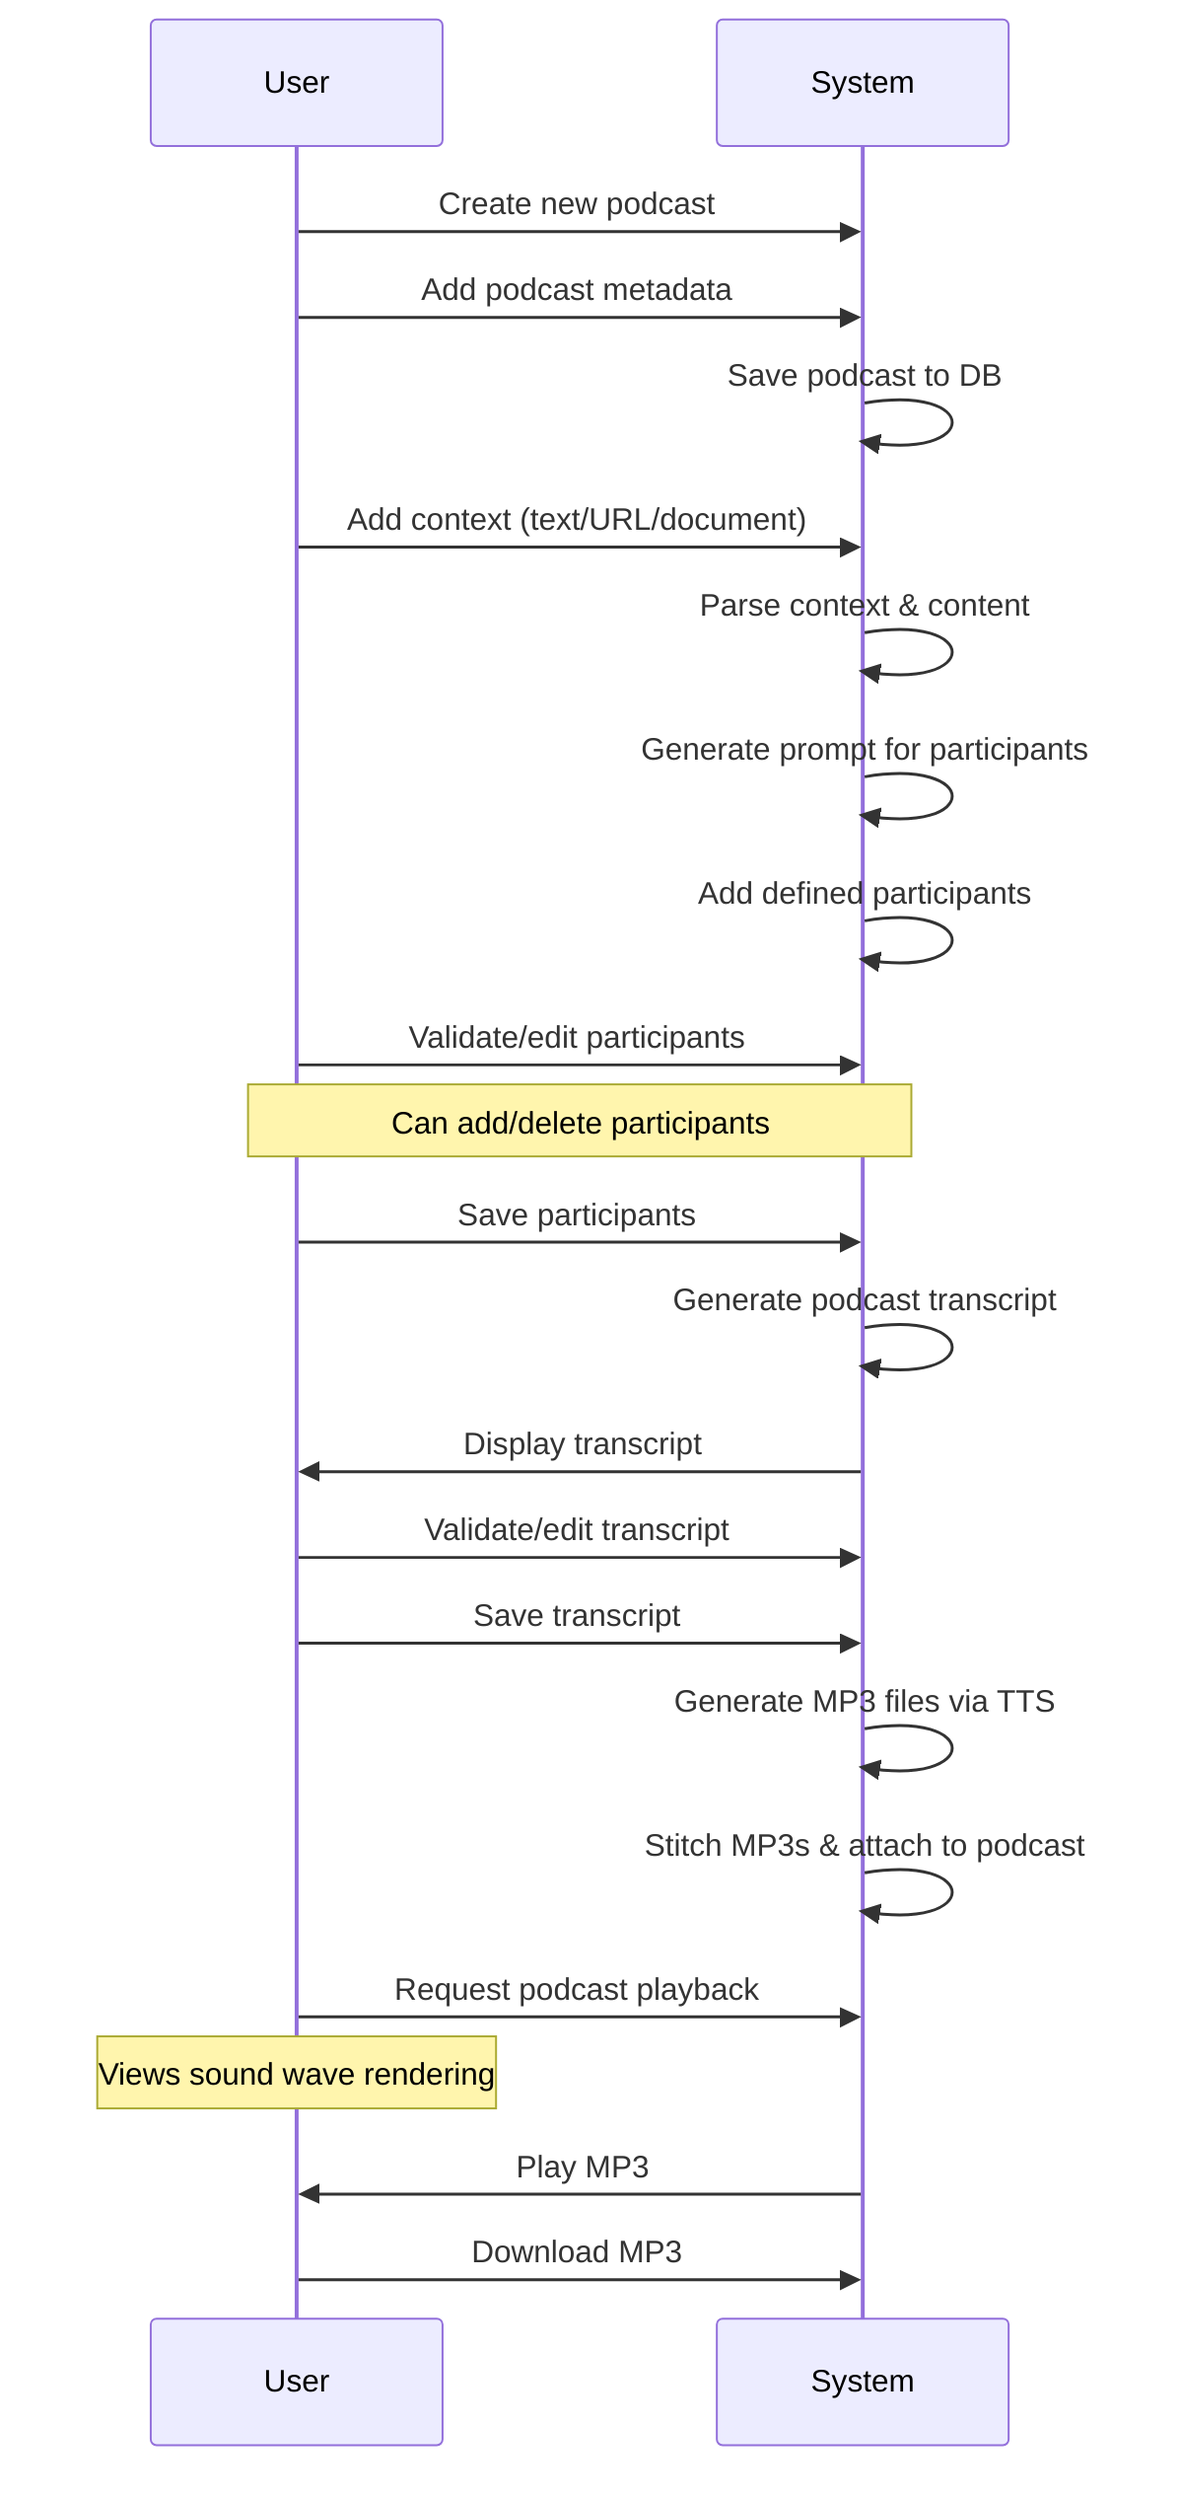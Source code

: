 sequenceDiagram
    participant U as User
    participant S as System
    
    U->>S: Create new podcast
    U->>S: Add podcast metadata
    S->>S: Save podcast to DB
    U->>S: Add context (text/URL/document)
    S->>S: Parse context & content
    S->>S: Generate prompt for participants
    S->>S: Add defined participants
    U->>S: Validate/edit participants
    Note over U,S: Can add/delete participants
    U->>S: Save participants
    S->>S: Generate podcast transcript
    S->>U: Display transcript
    U->>S: Validate/edit transcript
    U->>S: Save transcript
    S->>S: Generate MP3 files via TTS
    S->>S: Stitch MP3s & attach to podcast
    U->>S: Request podcast playback
    Note over U: Views sound wave rendering
    S->>U: Play MP3
    U->>S: Download MP3